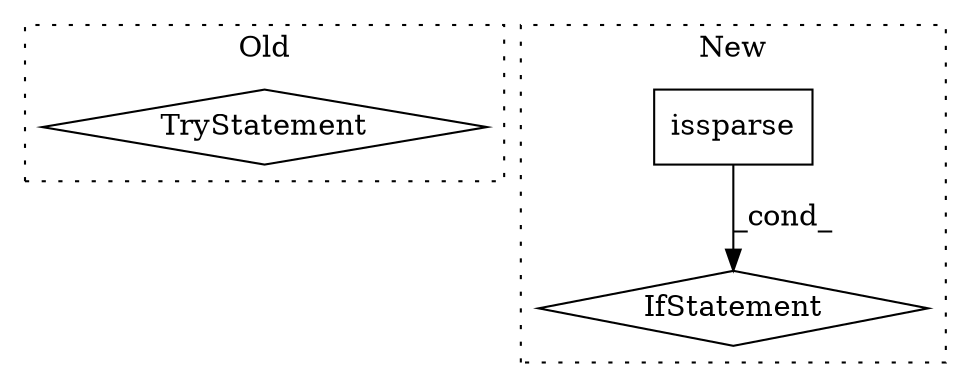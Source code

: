 digraph G {
subgraph cluster0 {
1 [label="TryStatement" a="54" s="3084" l="4" shape="diamond"];
label = "Old";
style="dotted";
}
subgraph cluster1 {
2 [label="issparse" a="32" s="3208,3218" l="9,1" shape="box"];
3 [label="IfStatement" a="25" s="3191,3219" l="4,2" shape="diamond"];
label = "New";
style="dotted";
}
2 -> 3 [label="_cond_"];
}